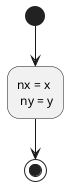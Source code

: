 @startuml

/'
    to set normal vector
    input1: double x
    input2: double y
'/

(*) --> "nx = x \n ny = y"
--> (*)

@enduml